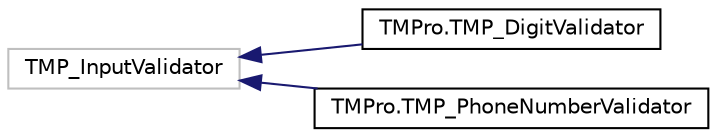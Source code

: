 digraph "Graphical Class Hierarchy"
{
  edge [fontname="Helvetica",fontsize="10",labelfontname="Helvetica",labelfontsize="10"];
  node [fontname="Helvetica",fontsize="10",shape=record];
  rankdir="LR";
  Node6 [label="TMP_InputValidator",height=0.2,width=0.4,color="grey75", fillcolor="white", style="filled"];
  Node6 -> Node0 [dir="back",color="midnightblue",fontsize="10",style="solid",fontname="Helvetica"];
  Node0 [label="TMPro.TMP_DigitValidator",height=0.2,width=0.4,color="black", fillcolor="white", style="filled",URL="$classTMPro_1_1TMP__DigitValidator.html",tooltip="EXample of a Custom Character Input Validator to only allow digits from 0 to 9. "];
  Node6 -> Node8 [dir="back",color="midnightblue",fontsize="10",style="solid",fontname="Helvetica"];
  Node8 [label="TMPro.TMP_PhoneNumberValidator",height=0.2,width=0.4,color="black", fillcolor="white", style="filled",URL="$classTMPro_1_1TMP__PhoneNumberValidator.html",tooltip="Example of a Custom Character Input Validator to only allow phone number in the (800) 555-1212 format..."];
}
